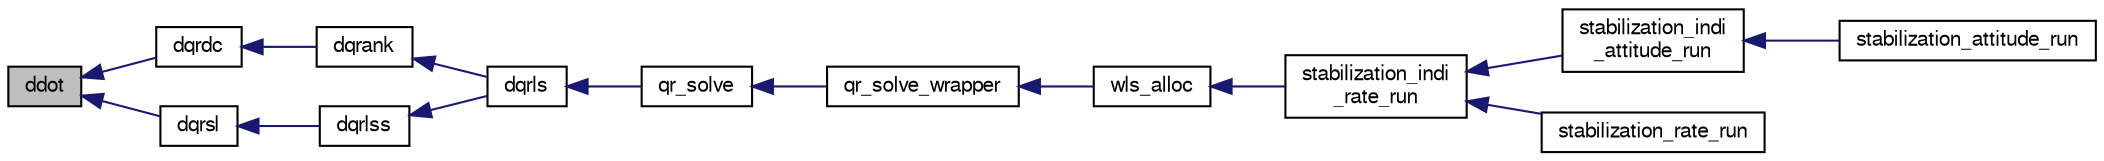 digraph "ddot"
{
  edge [fontname="FreeSans",fontsize="10",labelfontname="FreeSans",labelfontsize="10"];
  node [fontname="FreeSans",fontsize="10",shape=record];
  rankdir="LR";
  Node1 [label="ddot",height=0.2,width=0.4,color="black", fillcolor="grey75", style="filled", fontcolor="black"];
  Node1 -> Node2 [dir="back",color="midnightblue",fontsize="10",style="solid",fontname="FreeSans"];
  Node2 [label="dqrdc",height=0.2,width=0.4,color="black", fillcolor="white", style="filled",URL="$qr__solve_8h.html#afaa40152476be17052f2c425914e744e"];
  Node2 -> Node3 [dir="back",color="midnightblue",fontsize="10",style="solid",fontname="FreeSans"];
  Node3 [label="dqrank",height=0.2,width=0.4,color="black", fillcolor="white", style="filled",URL="$qr__solve_8h.html#a6ecb9a7b36dcdb21869bd05c7e7cf149"];
  Node3 -> Node4 [dir="back",color="midnightblue",fontsize="10",style="solid",fontname="FreeSans"];
  Node4 [label="dqrls",height=0.2,width=0.4,color="black", fillcolor="white", style="filled",URL="$qr__solve_8h.html#aefe21c521674eb7a8c9f9ea74864f29e"];
  Node4 -> Node5 [dir="back",color="midnightblue",fontsize="10",style="solid",fontname="FreeSans"];
  Node5 [label="qr_solve",height=0.2,width=0.4,color="black", fillcolor="white", style="filled",URL="$qr__solve_8h.html#a90d5a7f0475008f757334c945452b340"];
  Node5 -> Node6 [dir="back",color="midnightblue",fontsize="10",style="solid",fontname="FreeSans"];
  Node6 [label="qr_solve_wrapper",height=0.2,width=0.4,color="black", fillcolor="white", style="filled",URL="$wls__alloc_8h.html#ae96dd388138c3a7830cafe5eec5a0708",tooltip="Wrapper for qr solve. "];
  Node6 -> Node7 [dir="back",color="midnightblue",fontsize="10",style="solid",fontname="FreeSans"];
  Node7 [label="wls_alloc",height=0.2,width=0.4,color="black", fillcolor="white", style="filled",URL="$wls__alloc_8h.html#a8053b1e79e1b0395d86c381aa786434d",tooltip="active set algorithm for control allocation "];
  Node7 -> Node8 [dir="back",color="midnightblue",fontsize="10",style="solid",fontname="FreeSans"];
  Node8 [label="stabilization_indi\l_rate_run",height=0.2,width=0.4,color="black", fillcolor="white", style="filled",URL="$stabilization__indi__simple_8h.html#abb616d415224721c6dbb6cc648b696c2",tooltip="Does the INDI calculations. "];
  Node8 -> Node9 [dir="back",color="midnightblue",fontsize="10",style="solid",fontname="FreeSans"];
  Node9 [label="stabilization_indi\l_attitude_run",height=0.2,width=0.4,color="black", fillcolor="white", style="filled",URL="$stabilization__indi__simple_8h.html#a32497fd2d2c56c87a83bddb1f7b62fa8",tooltip="runs stabilization indi "];
  Node9 -> Node10 [dir="back",color="midnightblue",fontsize="10",style="solid",fontname="FreeSans"];
  Node10 [label="stabilization_attitude_run",height=0.2,width=0.4,color="black", fillcolor="white", style="filled",URL="$stabilization__attitude__quat__indi_8c.html#add1138c9aae1adaafdb42ddf2f0c039a"];
  Node8 -> Node11 [dir="back",color="midnightblue",fontsize="10",style="solid",fontname="FreeSans"];
  Node11 [label="stabilization_rate_run",height=0.2,width=0.4,color="black", fillcolor="white", style="filled",URL="$stabilization__rate__indi_8c.html#acfa2e0820b52aea2dce670dd9295b540",tooltip="Run indi rate interface from the \"stabilization_rate_run\" function. "];
  Node1 -> Node12 [dir="back",color="midnightblue",fontsize="10",style="solid",fontname="FreeSans"];
  Node12 [label="dqrsl",height=0.2,width=0.4,color="black", fillcolor="white", style="filled",URL="$qr__solve_8h.html#a52f94d5d8c6c1df1cc33b4f08e7f8902"];
  Node12 -> Node13 [dir="back",color="midnightblue",fontsize="10",style="solid",fontname="FreeSans"];
  Node13 [label="dqrlss",height=0.2,width=0.4,color="black", fillcolor="white", style="filled",URL="$qr__solve_8h.html#a26a23027f69ea2fa426952985c7734c1"];
  Node13 -> Node4 [dir="back",color="midnightblue",fontsize="10",style="solid",fontname="FreeSans"];
}
